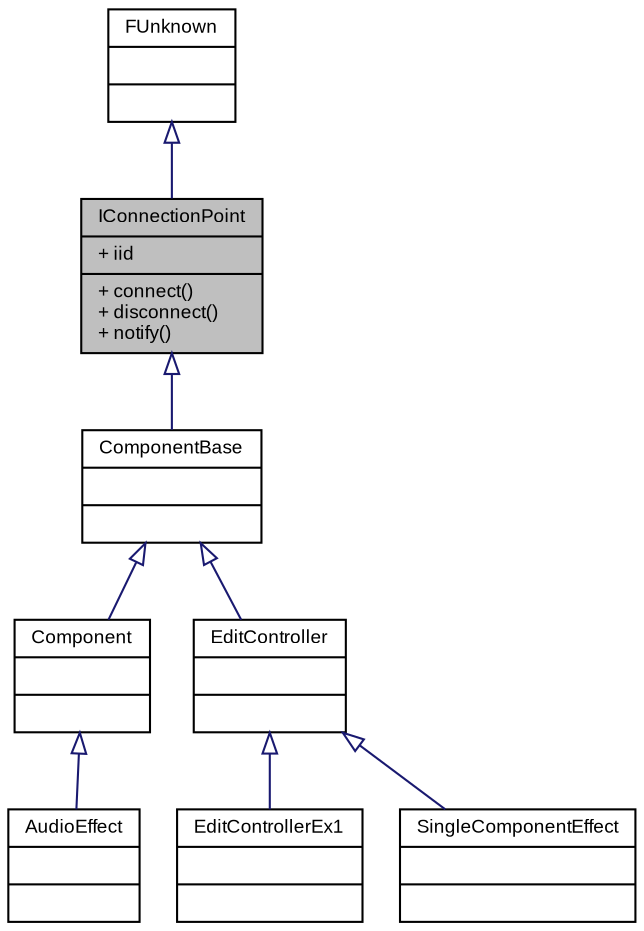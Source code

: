 digraph G
{
  bgcolor="transparent";
  edge [fontname="Arial",fontsize="9",labelfontname="Arial",labelfontsize="9"];
  node [fontname="Arial",fontsize="9",shape=record];
  Node1 [label="{IConnectionPoint\n|+ iid\l|+ connect()\l+ disconnect()\l+ notify()\l}",height=0.2,width=0.4,color="black", fillcolor="grey75", style="filled" fontcolor="black"];
  Node2 -> Node1 [dir=back,color="midnightblue",fontsize="9",style="solid",arrowtail="empty",fontname="Arial"];
  Node2 [label="{FUnknown\n||}",height=0.2,width=0.4,color="black",URL="base.tag$classSteinberg_1_1FUnknown.html"];
  Node1 -> Node3 [dir=back,color="midnightblue",fontsize="9",style="solid",arrowtail="empty",fontname="Arial"];
  Node3 [label="{ComponentBase\n||}",height=0.2,width=0.4,color="black",URL="vstsdk.tag$classSteinberg_1_1Vst_1_1ComponentBase.html"];
  Node3 -> Node4 [dir=back,color="midnightblue",fontsize="9",style="solid",arrowtail="empty",fontname="Arial"];
  Node4 [label="{Component\n||}",height=0.2,width=0.4,color="black",URL="vstsdk.tag$classSteinberg_1_1Vst_1_1Component.html"];
  Node4 -> Node5 [dir=back,color="midnightblue",fontsize="9",style="solid",arrowtail="empty",fontname="Arial"];
  Node5 [label="{AudioEffect\n||}",height=0.2,width=0.4,color="black",URL="vstsdk.tag$classSteinberg_1_1Vst_1_1AudioEffect.html"];
  Node3 -> Node6 [dir=back,color="midnightblue",fontsize="9",style="solid",arrowtail="empty",fontname="Arial"];
  Node6 [label="{EditController\n||}",height=0.2,width=0.4,color="black",URL="vstsdk.tag$classSteinberg_1_1Vst_1_1EditController.html"];
  Node6 -> Node7 [dir=back,color="midnightblue",fontsize="9",style="solid",arrowtail="empty",fontname="Arial"];
  Node7 [label="{EditControllerEx1\n||}",height=0.2,width=0.4,color="black",URL="vstsdk.tag$classSteinberg_1_1Vst_1_1EditControllerEx1.html"];
  Node6 -> Node8 [dir=back,color="midnightblue",fontsize="9",style="solid",arrowtail="empty",fontname="Arial"];
  Node8 [label="{SingleComponentEffect\n||}",height=0.2,width=0.4,color="black",URL="vstsdk.tag$classSteinberg_1_1Vst_1_1SingleComponentEffect.html"];
}
